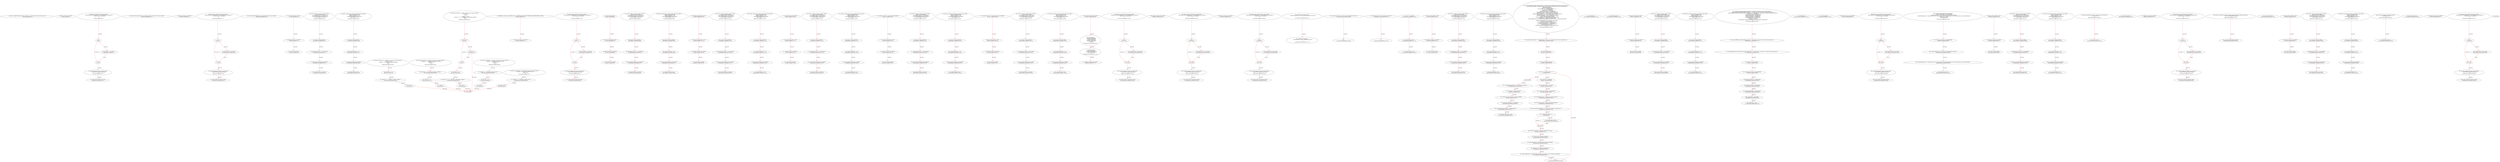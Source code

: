 digraph  {
13 [label="2_ function transferFrom(address from, address to, uint tokens) public returns (bool success);\n13-function_definition-3-3", method="transferFrom(address from,address to,uint tokens)", type_label=function_definition];
33 [label="3_ address payable winner_TOD7;\n33-new_variable-4-4", method="", type_label=new_variable];
37 [label="4_ function play_TOD7(bytes32 guess) public{\n       if (keccak256(abi.encode(guess)) == keccak256(abi.encode('hello'))) {\n            winner_TOD7 = msg.sender;\n        }\n    }\n37-function_definition-5-9", method="play_TOD7(bytes32 guess)", type_label=function_definition];
45 [label="5_ if\n45-if-6-8", method="play_TOD7(bytes32 guess)", type_label=if];
2253 [label="5_ end_if", method="play_TOD7(bytes32 guess)", type_label=end_if];
67 [label="6_ winner_TOD7 = msg.sender;\n67-expression_statement-7-7", method="play_TOD7(bytes32 guess)", type_label=expression_statement];
73 [label="9_ function getReward_TOD7() payable public{\n       winner_TOD7.transfer(msg.value);\n    }\n73-function_definition-10-12", method="getReward_TOD7()", type_label=function_definition];
78 [label="10_ winner_TOD7.transfer(msg.value);\n78-expression_statement-11-11", method="getReward_TOD7()", type_label=expression_statement];
90 [label="14_ function allowance(address owner, address spender) external view returns (uint256);\n90-function_definition-15-15", method="allowance(address owner,address spender)", type_label=function_definition];
106 [label="15_ address payable winner_TOD23;\n106-new_variable-16-16", method="", type_label=new_variable];
110 [label="16_ function play_TOD23(bytes32 guess) public{\n       if (keccak256(abi.encode(guess)) == keccak256(abi.encode('hello'))) {\n            winner_TOD23 = msg.sender;\n        }\n    }\n110-function_definition-17-21", method="play_TOD23(bytes32 guess)", type_label=function_definition];
118 [label="17_ if\n118-if-18-20", method="play_TOD23(bytes32 guess)", type_label=if];
2326 [label="17_ end_if", method="play_TOD23(bytes32 guess)", type_label=end_if];
140 [label="18_ winner_TOD23 = msg.sender;\n140-expression_statement-19-19", method="play_TOD23(bytes32 guess)", type_label=expression_statement];
146 [label="21_ function getReward_TOD23() payable public{\n       winner_TOD23.transfer(msg.value);\n    }\n146-function_definition-22-24", method="getReward_TOD23()", type_label=function_definition];
151 [label="22_ winner_TOD23.transfer(msg.value);\n151-expression_statement-23-23", method="getReward_TOD23()", type_label=expression_statement];
160 [label="24_ function balanceOf(address account) external view returns (uint256);\n160-function_definition-25-25", method="balanceOf(address account)", type_label=function_definition];
172 [label="25_ bool claimed_TOD14 = false;\n172-new_variable-26-26", method="", type_label=new_variable];
178 [label="26_ address payable owner_TOD14;\n178-new_variable-27-27", method="", type_label=new_variable];
182 [label="27_ uint256 reward_TOD14;\n182-new_variable-28-28", method="", type_label=new_variable];
186 [label="28_ function setReward_TOD14() public payable {\n        require (!claimed_TOD14);\n        require(msg.sender == owner_TOD14);\n        owner_TOD14.transfer(reward_TOD14);\n        reward_TOD14 = msg.value;\n    }\n186-function_definition-29-34", method="setReward_TOD14()", type_label=function_definition];
191 [label="29_ require (!claimed_TOD14);\n191-expression_statement-30-30", method="setReward_TOD14()", type_label=expression_statement];
197 [label="30_ require(msg.sender == owner_TOD14);\n197-expression_statement-31-31", method="setReward_TOD14()", type_label=expression_statement];
206 [label="31_ owner_TOD14.transfer(reward_TOD14);\n206-expression_statement-32-32", method="setReward_TOD14()", type_label=expression_statement];
213 [label="32_ reward_TOD14 = msg.value;\n213-expression_statement-33-33", method="setReward_TOD14()", type_label=expression_statement];
219 [label="34_ function claimReward_TOD14(uint256 submission) public {\n        require (!claimed_TOD14);\n        require(submission < 10);\n        msg.sender.transfer(reward_TOD14);\n        claimed_TOD14 = true;\n    }\n219-function_definition-35-40", method="claimReward_TOD14(uint256 submission)", type_label=function_definition];
227 [label="35_ require (!claimed_TOD14);\n227-expression_statement-36-36", method="claimReward_TOD14(uint256 submission)", type_label=expression_statement];
233 [label="36_ require(submission < 10);\n233-expression_statement-37-37", method="claimReward_TOD14(uint256 submission)", type_label=expression_statement];
240 [label="37_ msg.sender.transfer(reward_TOD14);\n240-expression_statement-38-38", method="claimReward_TOD14(uint256 submission)", type_label=expression_statement];
249 [label="38_ claimed_TOD14 = true;\n249-expression_statement-39-39", method="claimReward_TOD14(uint256 submission)", type_label=expression_statement];
266 [label="43_ function add(uint256 a, uint256 b) internal pure returns (uint256) {\n        uint256 c = a + b;\n        require(c >= a, \"SafeMath: addition overflow\");\n        return c;\n    }\n266-function_definition-44-48", method="add(uint256 a,uint256 b)", type_label=function_definition];
283 [label="44_ uint256 c = a + b;\n283-new_variable-45-45", method="add(uint256 a,uint256 b)", type_label=new_variable];
291 [label="45_ require(c >= a, \"SafeMath: addition overflow\");\n291-expression_statement-46-46", method="add(uint256 a,uint256 b)", type_label=expression_statement];
301 [label="46_ return c;\n301-return-47-47", method="add(uint256 a,uint256 b)", type_label=return];
303 [label="48_ function sub(uint256 a, uint256 b) internal pure returns (uint256) {\n        require(b <= a, \"SafeMath: subtraction overflow\");\n        uint256 c = a - b;\n        return c;\n    }\n303-function_definition-49-53", method="sub(uint256 a,uint256 b)", type_label=function_definition];
320 [label="49_ require(b <= a, \"SafeMath: subtraction overflow\");\n320-expression_statement-50-50", method="sub(uint256 a,uint256 b)", type_label=expression_statement];
330 [label="50_ uint256 c = a - b;\n330-new_variable-51-51", method="sub(uint256 a,uint256 b)", type_label=new_variable];
338 [label="51_ return c;\n338-return-52-52", method="sub(uint256 a,uint256 b)", type_label=return];
340 [label="53_ function mul(uint256 a, uint256 b) internal pure returns (uint256) {\n        if (a == 0) {\n            return 0;\n        }\n        uint256 c = a * b;\n        require(c / a == b, \"SafeMath: multiplication overflow\");\n        return c;\n    }\n340-function_definition-54-61", method="mul(uint256 a,uint256 b)", type_label=function_definition];
357 [label="54_ if_a == 0\n357-if-55-57", method="mul(uint256 a,uint256 b)", type_label=if];
2565 [label="54_ end_if", method="mul(uint256 a,uint256 b)", type_label=end_if];
362 [label="55_ return 0;\n362-return-56-56", method="mul(uint256 a,uint256 b)", type_label=return];
364 [label="57_ uint256 c = a * b;\n364-new_variable-58-58", method="mul(uint256 a,uint256 b)", type_label=new_variable];
372 [label="58_ require(c / a == b, \"SafeMath: multiplication overflow\");\n372-expression_statement-59-59", method="mul(uint256 a,uint256 b)", type_label=expression_statement];
384 [label="59_ return c;\n384-return-60-60", method="mul(uint256 a,uint256 b)", type_label=return];
386 [label="61_ function div(uint256 a, uint256 b) internal pure returns (uint256) {\n        require(b > 0, \"SafeMath: division by zero\");\n        uint256 c = a / b;\n        return c;\n    }\n386-function_definition-62-66", method="div(uint256 a,uint256 b)", type_label=function_definition];
403 [label="62_ require(b > 0, \"SafeMath: division by zero\");\n403-expression_statement-63-63", method="div(uint256 a,uint256 b)", type_label=expression_statement];
413 [label="63_ uint256 c = a / b;\n413-new_variable-64-64", method="div(uint256 a,uint256 b)", type_label=new_variable];
421 [label="64_ return c;\n421-return-65-65", method="div(uint256 a,uint256 b)", type_label=return];
423 [label="66_ function mod(uint256 a, uint256 b) internal pure returns (uint256) {\n        require(b != 0, \"SafeMath: modulo by zero\");\n        return a % b;\n    }\n423-function_definition-67-70", method="mod(uint256 a,uint256 b)", type_label=function_definition];
440 [label="67_ require(b != 0, \"SafeMath: modulo by zero\");\n440-expression_statement-68-68", method="mod(uint256 a,uint256 b)", type_label=expression_statement];
450 [label="68_ return a % b;\n450-return-69-69", method="mod(uint256 a,uint256 b)", type_label=return];
462 [label="73_ RaffleToken constant public raffleContract = RaffleToken(0x0C8cDC16973E88FAb31DD0FCB844DdF0e1056dE2);\n462-new_variable-74-74", method="", type_label=new_variable];
472 [label="74_ address payable winner_TOD19;\n472-new_variable-75-75", method="", type_label=new_variable];
476 [label="75_ function play_TOD19(bytes32 guess) public{\n       if (keccak256(abi.encode(guess)) == keccak256(abi.encode('hello'))) {\n            winner_TOD19 = msg.sender;\n        }\n    }\n476-function_definition-76-80", method="play_TOD19(bytes32 guess)", type_label=function_definition];
484 [label="76_ if\n484-if-77-79", method="play_TOD19(bytes32 guess)", type_label=if];
2692 [label="76_ end_if", method="play_TOD19(bytes32 guess)", type_label=end_if];
506 [label="77_ winner_TOD19 = msg.sender;\n506-expression_statement-78-78", method="play_TOD19(bytes32 guess)", type_label=expression_statement];
512 [label="80_ function getReward_TOD19() payable public{\n       winner_TOD19.transfer(msg.value);\n    }\n512-function_definition-81-83", method="getReward_TOD19()", type_label=function_definition];
517 [label="81_ winner_TOD19.transfer(msg.value);\n517-expression_statement-82-82", method="getReward_TOD19()", type_label=expression_statement];
526 [label="83_ bool public paused;\n526-new_variable-84-84", method="", type_label=new_variable];
531 [label="84_ bool claimed_TOD26 = false;\n531-new_variable-85-85", method="", type_label=new_variable];
537 [label="85_ address payable owner_TOD26;\n537-new_variable-86-86", method="", type_label=new_variable];
541 [label="86_ uint256 reward_TOD26;\n541-new_variable-87-87", method="", type_label=new_variable];
545 [label="87_ function setReward_TOD26() public payable {\n        require (!claimed_TOD26);\n        require(msg.sender == owner_TOD26);\n        owner_TOD26.transfer(reward_TOD26);\n        reward_TOD26 = msg.value;\n    }\n545-function_definition-88-93", method="setReward_TOD26()", type_label=function_definition];
550 [label="88_ require (!claimed_TOD26);\n550-expression_statement-89-89", method="setReward_TOD26()", type_label=expression_statement];
556 [label="89_ require(msg.sender == owner_TOD26);\n556-expression_statement-90-90", method="setReward_TOD26()", type_label=expression_statement];
565 [label="90_ owner_TOD26.transfer(reward_TOD26);\n565-expression_statement-91-91", method="setReward_TOD26()", type_label=expression_statement];
572 [label="91_ reward_TOD26 = msg.value;\n572-expression_statement-92-92", method="setReward_TOD26()", type_label=expression_statement];
578 [label="93_ function claimReward_TOD26(uint256 submission) public {\n        require (!claimed_TOD26);\n        require(submission < 10);\n        msg.sender.transfer(reward_TOD26);\n        claimed_TOD26 = true;\n    }\n578-function_definition-94-99", method="claimReward_TOD26(uint256 submission)", type_label=function_definition];
586 [label="94_ require (!claimed_TOD26);\n586-expression_statement-95-95", method="claimReward_TOD26(uint256 submission)", type_label=expression_statement];
592 [label="95_ require(submission < 10);\n592-expression_statement-96-96", method="claimReward_TOD26(uint256 submission)", type_label=expression_statement];
599 [label="96_ msg.sender.transfer(reward_TOD26);\n599-expression_statement-97-97", method="claimReward_TOD26(uint256 submission)", type_label=expression_statement];
608 [label="97_ claimed_TOD26 = true;\n608-expression_statement-98-98", method="claimReward_TOD26(uint256 submission)", type_label=expression_statement];
613 [label="99_ address payable public owner;\n613-new_variable-100-100", method="", type_label=new_variable];
618 [label="100_ bool claimed_TOD20 = false;\n618-new_variable-101-101", method="", type_label=new_variable];
624 [label="101_ address payable owner_TOD20;\n624-new_variable-102-102", method="", type_label=new_variable];
628 [label="102_ uint256 reward_TOD20;\n628-new_variable-103-103", method="", type_label=new_variable];
632 [label="103_ function setReward_TOD20() public payable {\n        require (!claimed_TOD20);\n        require(msg.sender == owner_TOD20);\n        owner_TOD20.transfer(reward_TOD20);\n        reward_TOD20 = msg.value;\n    }\n632-function_definition-104-109", method="setReward_TOD20()", type_label=function_definition];
637 [label="104_ require (!claimed_TOD20);\n637-expression_statement-105-105", method="setReward_TOD20()", type_label=expression_statement];
643 [label="105_ require(msg.sender == owner_TOD20);\n643-expression_statement-106-106", method="setReward_TOD20()", type_label=expression_statement];
652 [label="106_ owner_TOD20.transfer(reward_TOD20);\n652-expression_statement-107-107", method="setReward_TOD20()", type_label=expression_statement];
659 [label="107_ reward_TOD20 = msg.value;\n659-expression_statement-108-108", method="setReward_TOD20()", type_label=expression_statement];
665 [label="109_ function claimReward_TOD20(uint256 submission) public {\n        require (!claimed_TOD20);\n        require(submission < 10);\n        msg.sender.transfer(reward_TOD20);\n        claimed_TOD20 = true;\n    }\n665-function_definition-110-115", method="claimReward_TOD20(uint256 submission)", type_label=function_definition];
673 [label="110_ require (!claimed_TOD20);\n673-expression_statement-111-111", method="claimReward_TOD20(uint256 submission)", type_label=expression_statement];
679 [label="111_ require(submission < 10);\n679-expression_statement-112-112", method="claimReward_TOD20(uint256 submission)", type_label=expression_statement];
686 [label="112_ msg.sender.transfer(reward_TOD20);\n686-expression_statement-113-113", method="claimReward_TOD20(uint256 submission)", type_label=expression_statement];
695 [label="113_ claimed_TOD20 = true;\n695-expression_statement-114-114", method="claimReward_TOD20(uint256 submission)", type_label=expression_statement];
700 [label="115_ uint256 public nextListingId;\n700-new_variable-116-116", method="", type_label=new_variable];
705 [label="116_ bool claimed_TOD32 = false;\n705-new_variable-117-117", method="", type_label=new_variable];
711 [label="117_ address payable owner_TOD32;\n711-new_variable-118-118", method="", type_label=new_variable];
715 [label="118_ uint256 reward_TOD32;\n715-new_variable-119-119", method="", type_label=new_variable];
719 [label="119_ function setReward_TOD32() public payable {\n        require (!claimed_TOD32);\n        require(msg.sender == owner_TOD32);\n        owner_TOD32.transfer(reward_TOD32);\n        reward_TOD32 = msg.value;\n    }\n719-function_definition-120-125", method="setReward_TOD32()", type_label=function_definition];
724 [label="120_ require (!claimed_TOD32);\n724-expression_statement-121-121", method="setReward_TOD32()", type_label=expression_statement];
730 [label="121_ require(msg.sender == owner_TOD32);\n730-expression_statement-122-122", method="setReward_TOD32()", type_label=expression_statement];
739 [label="122_ owner_TOD32.transfer(reward_TOD32);\n739-expression_statement-123-123", method="setReward_TOD32()", type_label=expression_statement];
746 [label="123_ reward_TOD32 = msg.value;\n746-expression_statement-124-124", method="setReward_TOD32()", type_label=expression_statement];
752 [label="125_ function claimReward_TOD32(uint256 submission) public {\n        require (!claimed_TOD32);\n        require(submission < 10);\n        msg.sender.transfer(reward_TOD32);\n        claimed_TOD32 = true;\n    }\n752-function_definition-126-131", method="claimReward_TOD32(uint256 submission)", type_label=function_definition];
760 [label="126_ require (!claimed_TOD32);\n760-expression_statement-127-127", method="claimReward_TOD32(uint256 submission)", type_label=expression_statement];
766 [label="127_ require(submission < 10);\n766-expression_statement-128-128", method="claimReward_TOD32(uint256 submission)", type_label=expression_statement];
773 [label="128_ msg.sender.transfer(reward_TOD32);\n773-expression_statement-129-129", method="claimReward_TOD32(uint256 submission)", type_label=expression_statement];
782 [label="129_ claimed_TOD32 = true;\n782-expression_statement-130-130", method="claimReward_TOD32(uint256 submission)", type_label=expression_statement];
787 [label="131_ mapping (uint256 => Listing) public listingsById;\n787-new_variable-132-132", method="", type_label=new_variable];
795 [label="132_ bool claimed_TOD38 = false;\n795-new_variable-133-133", method="", type_label=new_variable];
801 [label="133_ address payable owner_TOD38;\n801-new_variable-134-134", method="", type_label=new_variable];
805 [label="134_ uint256 reward_TOD38;\n805-new_variable-135-135", method="", type_label=new_variable];
809 [label="135_ function setReward_TOD38() public payable {\n        require (!claimed_TOD38);\n        require(msg.sender == owner_TOD38);\n        owner_TOD38.transfer(reward_TOD38);\n        reward_TOD38 = msg.value;\n    }\n809-function_definition-136-141", method="setReward_TOD38()", type_label=function_definition];
814 [label="136_ require (!claimed_TOD38);\n814-expression_statement-137-137", method="setReward_TOD38()", type_label=expression_statement];
820 [label="137_ require(msg.sender == owner_TOD38);\n820-expression_statement-138-138", method="setReward_TOD38()", type_label=expression_statement];
829 [label="138_ owner_TOD38.transfer(reward_TOD38);\n829-expression_statement-139-139", method="setReward_TOD38()", type_label=expression_statement];
836 [label="139_ reward_TOD38 = msg.value;\n836-expression_statement-140-140", method="setReward_TOD38()", type_label=expression_statement];
842 [label="141_ function claimReward_TOD38(uint256 submission) public {\n        require (!claimed_TOD38);\n        require(submission < 10);\n        msg.sender.transfer(reward_TOD38);\n        claimed_TOD38 = true;\n    }\n842-function_definition-142-147", method="claimReward_TOD38(uint256 submission)", type_label=function_definition];
850 [label="142_ require (!claimed_TOD38);\n850-expression_statement-143-143", method="claimReward_TOD38(uint256 submission)", type_label=expression_statement];
856 [label="143_ require(submission < 10);\n856-expression_statement-144-144", method="claimReward_TOD38(uint256 submission)", type_label=expression_statement];
863 [label="144_ msg.sender.transfer(reward_TOD38);\n863-expression_statement-145-145", method="claimReward_TOD38(uint256 submission)", type_label=expression_statement];
872 [label="145_ claimed_TOD38 = true;\n872-expression_statement-146-146", method="claimReward_TOD38(uint256 submission)", type_label=expression_statement];
877 [label="147_ mapping (uint256 => Purchase) public purchasesById;\n877-new_variable-148-148", method="", type_label=new_variable];
885 [label="148_ bool claimed_TOD4 = false;\n885-new_variable-149-149", method="", type_label=new_variable];
891 [label="149_ address payable owner_TOD4;\n891-new_variable-150-150", method="", type_label=new_variable];
895 [label="150_ uint256 reward_TOD4;\n895-new_variable-151-151", method="", type_label=new_variable];
899 [label="151_ function setReward_TOD4() public payable {\n        require (!claimed_TOD4);\n        require(msg.sender == owner_TOD4);\n        owner_TOD4.transfer(reward_TOD4);\n        reward_TOD4 = msg.value;\n    }\n899-function_definition-152-157", method="setReward_TOD4()", type_label=function_definition];
904 [label="152_ require (!claimed_TOD4);\n904-expression_statement-153-153", method="setReward_TOD4()", type_label=expression_statement];
910 [label="153_ require(msg.sender == owner_TOD4);\n910-expression_statement-154-154", method="setReward_TOD4()", type_label=expression_statement];
919 [label="154_ owner_TOD4.transfer(reward_TOD4);\n919-expression_statement-155-155", method="setReward_TOD4()", type_label=expression_statement];
926 [label="155_ reward_TOD4 = msg.value;\n926-expression_statement-156-156", method="setReward_TOD4()", type_label=expression_statement];
932 [label="157_ function claimReward_TOD4(uint256 submission) public {\n        require (!claimed_TOD4);\n        require(submission < 10);\n        msg.sender.transfer(reward_TOD4);\n        claimed_TOD4 = true;\n    }\n932-function_definition-158-163", method="claimReward_TOD4(uint256 submission)", type_label=function_definition];
940 [label="158_ require (!claimed_TOD4);\n940-expression_statement-159-159", method="claimReward_TOD4(uint256 submission)", type_label=expression_statement];
946 [label="159_ require(submission < 10);\n946-expression_statement-160-160", method="claimReward_TOD4(uint256 submission)", type_label=expression_statement];
953 [label="160_ msg.sender.transfer(reward_TOD4);\n953-expression_statement-161-161", method="claimReward_TOD4(uint256 submission)", type_label=expression_statement];
962 [label="161_ claimed_TOD4 = true;\n962-expression_statement-162-162", method="claimReward_TOD4(uint256 submission)", type_label=expression_statement];
967 [label="163_ uint256 public nextPurchaseId;\n967-new_variable-164-164", method="", type_label=new_variable];
972 [label="164_ struct Listing {\n        uint256 pricePerToken;\n        uint256 initialAmount;\n        uint256 amountLeft;\n        address payable seller;\n        bool active;\n    }\n972-expression_statement-165-171", method="Listing()", type_label=expression_statement];
994 [label="171_ struct Purchase {\n        uint256 totalAmount;\n        uint256 totalAmountPayed;\n        uint256 timestamp;\n    }\n994-expression_statement-172-176", method="Purchase()", type_label=expression_statement];
1008 [label="176_ address payable winner_TOD27;\n1008-new_variable-177-177", method="", type_label=new_variable];
1012 [label="177_ function play_TOD27(bytes32 guess) public{\n       if (keccak256(abi.encode(guess)) == keccak256(abi.encode('hello'))) {\n            winner_TOD27 = msg.sender;\n        }\n    }\n1012-function_definition-178-182", method="play_TOD27(bytes32 guess)", type_label=function_definition];
1020 [label="178_ if\n1020-if-179-181", method="play_TOD27(bytes32 guess)", type_label=if];
3228 [label="178_ end_if", method="play_TOD27(bytes32 guess)", type_label=end_if];
1042 [label="179_ winner_TOD27 = msg.sender;\n1042-expression_statement-180-180", method="play_TOD27(bytes32 guess)", type_label=expression_statement];
1048 [label="182_ function getReward_TOD27() payable public{\n       winner_TOD27.transfer(msg.value);\n    }\n1048-function_definition-183-185", method="getReward_TOD27()", type_label=function_definition];
1053 [label="183_ winner_TOD27.transfer(msg.value);\n1053-expression_statement-184-184", method="getReward_TOD27()", type_label=expression_statement];
1080 [label="186_ address payable winner_TOD31;\n1080-new_variable-187-187", method="", type_label=new_variable];
1084 [label="187_ function play_TOD31(bytes32 guess) public{\n       if (keccak256(abi.encode(guess)) == keccak256(abi.encode('hello'))) {\n            winner_TOD31 = msg.sender;\n        }\n    }\n1084-function_definition-188-192", method="play_TOD31(bytes32 guess)", type_label=function_definition];
1092 [label="188_ if\n1092-if-189-191", method="play_TOD31(bytes32 guess)", type_label=if];
3300 [label="188_ end_if", method="play_TOD31(bytes32 guess)", type_label=end_if];
1114 [label="189_ winner_TOD31 = msg.sender;\n1114-expression_statement-190-190", method="play_TOD31(bytes32 guess)", type_label=expression_statement];
1120 [label="192_ function getReward_TOD31() payable public{\n       winner_TOD31.transfer(msg.value);\n    }\n1120-function_definition-193-195", method="getReward_TOD31()", type_label=function_definition];
1125 [label="193_ winner_TOD31.transfer(msg.value);\n1125-expression_statement-194-194", method="getReward_TOD31()", type_label=expression_statement];
1140 [label="196_ address payable winner_TOD13;\n1140-new_variable-197-197", method="", type_label=new_variable];
1144 [label="197_ function play_TOD13(bytes32 guess) public{\n       if (keccak256(abi.encode(guess)) == keccak256(abi.encode('hello'))) {\n            winner_TOD13 = msg.sender;\n        }\n    }\n1144-function_definition-198-202", method="play_TOD13(bytes32 guess)", type_label=function_definition];
1152 [label="198_ if\n1152-if-199-201", method="play_TOD13(bytes32 guess)", type_label=if];
3360 [label="198_ end_if", method="play_TOD13(bytes32 guess)", type_label=end_if];
1174 [label="199_ winner_TOD13 = msg.sender;\n1174-expression_statement-200-200", method="play_TOD13(bytes32 guess)", type_label=expression_statement];
1180 [label="202_ function getReward_TOD13() payable public{\n       winner_TOD13.transfer(msg.value);\n    }\n1180-function_definition-203-205", method="getReward_TOD13()", type_label=function_definition];
1185 [label="203_ winner_TOD13.transfer(msg.value);\n1185-expression_statement-204-204", method="getReward_TOD13()", type_label=expression_statement];
1212 [label="206_ modifier onlyContractOwner {\n        require(msg.sender == owner, \"Function called by non-owner.\");\n        _;\n    }\n1212-expression_statement-207-210", method="", type_label=expression_statement];
1215 [label="207_ require(msg.sender == owner, \"Function called by non-owner.\");\n1215-expression_statement-208-208", method="", type_label=expression_statement];
1227 [label="208_ _;\n1227-expression_statement-209-209", method="", type_label=expression_statement];
1229 [label="210_ modifier onlyUnpaused {\n        require(paused == false, \"Exchange is paused.\");\n        _;\n    }\n1229-expression_statement-211-214", method="", type_label=expression_statement];
1232 [label="211_ require(paused == false, \"Exchange is paused.\");\n1232-expression_statement-212-212", method="", type_label=expression_statement];
1243 [label="212_ _;\n1243-expression_statement-213-213", method="", type_label=expression_statement];
1247 [label="215_ owner = msg.sender;\n1247-expression_statement-216-216", method="", type_label=expression_statement];
1253 [label="216_ nextListingId = 916;\n1253-expression_statement-217-217", method="", type_label=expression_statement];
1257 [label="217_ nextPurchaseId = 344;\n1257-expression_statement-218-218", method="", type_label=expression_statement];
1261 [label="219_ bool claimed_TOD30 = false;\n1261-new_variable-220-220", method="", type_label=new_variable];
1267 [label="220_ address payable owner_TOD30;\n1267-new_variable-221-221", method="", type_label=new_variable];
1271 [label="221_ uint256 reward_TOD30;\n1271-new_variable-222-222", method="", type_label=new_variable];
1275 [label="222_ function setReward_TOD30() public payable {\n        require (!claimed_TOD30);\n        require(msg.sender == owner_TOD30);\n        owner_TOD30.transfer(reward_TOD30);\n        reward_TOD30 = msg.value;\n    }\n1275-function_definition-223-228", method="setReward_TOD30()", type_label=function_definition];
1280 [label="223_ require (!claimed_TOD30);\n1280-expression_statement-224-224", method="setReward_TOD30()", type_label=expression_statement];
1286 [label="224_ require(msg.sender == owner_TOD30);\n1286-expression_statement-225-225", method="setReward_TOD30()", type_label=expression_statement];
1295 [label="225_ owner_TOD30.transfer(reward_TOD30);\n1295-expression_statement-226-226", method="setReward_TOD30()", type_label=expression_statement];
1302 [label="226_ reward_TOD30 = msg.value;\n1302-expression_statement-227-227", method="setReward_TOD30()", type_label=expression_statement];
1308 [label="228_ function claimReward_TOD30(uint256 submission) public {\n        require (!claimed_TOD30);\n        require(submission < 10);\n        msg.sender.transfer(reward_TOD30);\n        claimed_TOD30 = true;\n    }\n1308-function_definition-229-234", method="claimReward_TOD30(uint256 submission)", type_label=function_definition];
1316 [label="229_ require (!claimed_TOD30);\n1316-expression_statement-230-230", method="claimReward_TOD30(uint256 submission)", type_label=expression_statement];
1322 [label="230_ require(submission < 10);\n1322-expression_statement-231-231", method="claimReward_TOD30(uint256 submission)", type_label=expression_statement];
1329 [label="231_ msg.sender.transfer(reward_TOD30);\n1329-expression_statement-232-232", method="claimReward_TOD30(uint256 submission)", type_label=expression_statement];
1338 [label="232_ claimed_TOD30 = true;\n1338-expression_statement-233-233", method="claimReward_TOD30(uint256 submission)", type_label=expression_statement];
1343 [label="234_ function buyRaffle(uint256[] calldata amounts, uint256[] calldata listingIds) payable external onlyUnpaused {\n        require(amounts.length == listingIds.length, \"You have to provide amounts for every single listing!\");\n        uint256 totalAmount;\n        uint256 totalAmountPayed;\n        for (uint256 i = 0; i < listingIds.length; i++) {\n            uint256 id = listingIds[i];\n            uint256 amount = amounts[i];\n            Listing storage listing = listingsById[id];\n            require(listing.active, \"Listing is not active anymore!\");\n            listing.amountLeft = listing.amountLeft.sub(amount);\n            require(listing.amountLeft >= 0, \"Amount left needs to be higher than 0.\");\n            if(listing.amountLeft == 0) { listing.active = false; }\n            uint256 amountToPay = listing.pricePerToken * amount;\n            listing.seller.transfer(amountToPay);\n            totalAmountPayed = totalAmountPayed.add(amountToPay);\n            totalAmount = totalAmount.add(amount);\n            require(raffleContract.transferFrom(listing.seller, msg.sender, amount), 'Token transfer failed!');\n        }\n        require(totalAmountPayed <= msg.value, 'Overpayed!');\n        uint256 id = nextPurchaseId++;\n        Purchase storage purchase = purchasesById[id];\n        purchase.totalAmount = totalAmount;\n        purchase.totalAmountPayed = totalAmountPayed;\n        purchase.timestamp = now;\n        emit Purchased(id, totalAmount, totalAmountPayed, now);\n    }\n1343-function_definition-235-260", method="buyRaffle(uint256[] calldata amounts,uint256[] calldata listingIds)", type_label=function_definition];
1357 [label="234_ onlyUnpaused\n1357-expression_statement-235-235", method="buyRaffle(uint256[] calldata amounts,uint256[] calldata listingIds)", type_label=expression_statement];
1360 [label="235_ require(amounts.length == listingIds.length, \"You have to provide amounts for every single listing!\");\n1360-expression_statement-236-236", method="buyRaffle(uint256[] calldata amounts,uint256[] calldata listingIds)", type_label=expression_statement];
1374 [label="236_ uint256 totalAmount;\n1374-new_variable-237-237", method="buyRaffle(uint256[] calldata amounts,uint256[] calldata listingIds)", type_label=new_variable];
1379 [label="237_ uint256 totalAmountPayed;\n1379-new_variable-238-238", method="buyRaffle(uint256[] calldata amounts,uint256[] calldata listingIds)", type_label=new_variable];
1384 [label="238_ for(i < listingIds.length;;i++)\n1384-for-239-252", method="buyRaffle(uint256[] calldata amounts,uint256[] calldata listingIds)", type_label=for];
3592 [label="238_ end_loop", method="buyRaffle(uint256[] calldata amounts,uint256[] calldata listingIds)", type_label=end_loop];
1397 [label="238_ i++\n1397-expression_statement-239-239", method="buyRaffle(uint256[] calldata amounts,uint256[] calldata listingIds)", type_label=expression_statement];
1400 [label="239_ uint256 id = listingIds[i];\n1400-new_variable-240-240", method="buyRaffle(uint256[] calldata amounts,uint256[] calldata listingIds)", type_label=new_variable];
1408 [label="240_ uint256 amount = amounts[i];\n1408-new_variable-241-241", method="buyRaffle(uint256[] calldata amounts,uint256[] calldata listingIds)", type_label=new_variable];
1416 [label="241_ Listing storage listing = listingsById[id];\n1416-new_variable-242-242", method="buyRaffle(uint256[] calldata amounts,uint256[] calldata listingIds)", type_label=new_variable];
1425 [label="242_ require(listing.active, \"Listing is not active anymore!\");\n1425-expression_statement-243-243", method="buyRaffle(uint256[] calldata amounts,uint256[] calldata listingIds)", type_label=expression_statement];
1435 [label="243_ listing.amountLeft = listing.amountLeft.sub(amount);\n1435-expression_statement-244-244", method="buyRaffle(uint256[] calldata amounts,uint256[] calldata listingIds)", type_label=expression_statement];
1448 [label="244_ require(listing.amountLeft >= 0, \"Amount left needs to be higher than 0.\");\n1448-expression_statement-245-245", method="buyRaffle(uint256[] calldata amounts,uint256[] calldata listingIds)", type_label=expression_statement];
1460 [label="245_ if_listing.amountLeft == 0\n1460-if-246-246", method="buyRaffle(uint256[] calldata amounts,uint256[] calldata listingIds)", type_label=if];
3668 [label="245_ end_if", method="buyRaffle(uint256[] calldata amounts,uint256[] calldata listingIds)", type_label=end_if];
1467 [label="245_ listing.active = false;\n1467-expression_statement-246-246", method="buyRaffle(uint256[] calldata amounts,uint256[] calldata listingIds)", type_label=expression_statement];
1474 [label="246_ uint256 amountToPay = listing.pricePerToken * amount;\n1474-new_variable-247-247", method="buyRaffle(uint256[] calldata amounts,uint256[] calldata listingIds)", type_label=new_variable];
1484 [label="247_ listing.seller.transfer(amountToPay);\n1484-expression_statement-248-248", method="buyRaffle(uint256[] calldata amounts,uint256[] calldata listingIds)", type_label=expression_statement];
1493 [label="248_ totalAmountPayed = totalAmountPayed.add(amountToPay);\n1493-expression_statement-249-249", method="buyRaffle(uint256[] calldata amounts,uint256[] calldata listingIds)", type_label=expression_statement];
1502 [label="249_ totalAmount = totalAmount.add(amount);\n1502-expression_statement-250-250", method="buyRaffle(uint256[] calldata amounts,uint256[] calldata listingIds)", type_label=expression_statement];
1511 [label="250_ require(raffleContract.transferFrom(listing.seller, msg.sender, amount), 'Token transfer failed!');\n1511-expression_statement-251-251", method="buyRaffle(uint256[] calldata amounts,uint256[] calldata listingIds)", type_label=expression_statement];
1532 [label="252_ require(totalAmountPayed <= msg.value, 'Overpayed!');\n1532-expression_statement-253-253", method="buyRaffle(uint256[] calldata amounts,uint256[] calldata listingIds)", type_label=expression_statement];
1544 [label="253_ uint256 id = nextPurchaseId++;\n1544-new_variable-254-254", method="buyRaffle(uint256[] calldata amounts,uint256[] calldata listingIds)", type_label=new_variable];
1549 [label="253_ nextPurchaseId++\n1549-expression_statement-254-254", method="buyRaffle(uint256[] calldata amounts,uint256[] calldata listingIds)", type_label=expression_statement];
1551 [label="254_ Purchase storage purchase = purchasesById[id];\n1551-new_variable-255-255", method="buyRaffle(uint256[] calldata amounts,uint256[] calldata listingIds)", type_label=new_variable];
1560 [label="255_ purchase.totalAmount = totalAmount;\n1560-expression_statement-256-256", method="buyRaffle(uint256[] calldata amounts,uint256[] calldata listingIds)", type_label=expression_statement];
1566 [label="256_ purchase.totalAmountPayed = totalAmountPayed;\n1566-expression_statement-257-257", method="buyRaffle(uint256[] calldata amounts,uint256[] calldata listingIds)", type_label=expression_statement];
1572 [label="257_ purchase.timestamp = now;\n1572-expression_statement-258-258", method="buyRaffle(uint256[] calldata amounts,uint256[] calldata listingIds)", type_label=expression_statement];
1588 [label="260_ bool claimed_TOD8 = false;\n1588-new_variable-261-261", method="", type_label=new_variable];
1594 [label="261_ address payable owner_TOD8;\n1594-new_variable-262-262", method="", type_label=new_variable];
1598 [label="262_ uint256 reward_TOD8;\n1598-new_variable-263-263", method="", type_label=new_variable];
1602 [label="263_ function setReward_TOD8() public payable {\n        require (!claimed_TOD8);\n        require(msg.sender == owner_TOD8);\n        owner_TOD8.transfer(reward_TOD8);\n        reward_TOD8 = msg.value;\n    }\n1602-function_definition-264-269", method="setReward_TOD8()", type_label=function_definition];
1607 [label="264_ require (!claimed_TOD8);\n1607-expression_statement-265-265", method="setReward_TOD8()", type_label=expression_statement];
1613 [label="265_ require(msg.sender == owner_TOD8);\n1613-expression_statement-266-266", method="setReward_TOD8()", type_label=expression_statement];
1622 [label="266_ owner_TOD8.transfer(reward_TOD8);\n1622-expression_statement-267-267", method="setReward_TOD8()", type_label=expression_statement];
1629 [label="267_ reward_TOD8 = msg.value;\n1629-expression_statement-268-268", method="setReward_TOD8()", type_label=expression_statement];
1635 [label="269_ function claimReward_TOD8(uint256 submission) public {\n        require (!claimed_TOD8);\n        require(submission < 10);\n        msg.sender.transfer(reward_TOD8);\n        claimed_TOD8 = true;\n    }\n1635-function_definition-270-275", method="claimReward_TOD8(uint256 submission)", type_label=function_definition];
1643 [label="270_ require (!claimed_TOD8);\n1643-expression_statement-271-271", method="claimReward_TOD8(uint256 submission)", type_label=expression_statement];
1649 [label="271_ require(submission < 10);\n1649-expression_statement-272-272", method="claimReward_TOD8(uint256 submission)", type_label=expression_statement];
1656 [label="272_ msg.sender.transfer(reward_TOD8);\n1656-expression_statement-273-273", method="claimReward_TOD8(uint256 submission)", type_label=expression_statement];
1665 [label="273_ claimed_TOD8 = true;\n1665-expression_statement-274-274", method="claimReward_TOD8(uint256 submission)", type_label=expression_statement];
1670 [label="275_ function addListing(uint256 initialAmount, uint256 pricePerToken) external onlyUnpaused {\n        require(raffleContract.balanceOf(msg.sender) >= initialAmount, \"Amount to sell is higher than balance!\");\n        require(raffleContract.allowance(msg.sender, address(this)) >= initialAmount, \"Allowance is to small (increase allowance)!\");\n        uint256 id = nextListingId++;\n        Listing storage listing = listingsById[id];\n        listing.initialAmount = initialAmount;\n        listing.amountLeft = initialAmount;\n        listing.pricePerToken = pricePerToken;\n        listing.seller = msg.sender;\n        listing.active = true;\n        emit Listed(id, listing.pricePerToken, listing.initialAmount, listing.seller);\n    }\n1670-function_definition-276-287", method="addListing(uint256 initialAmount,uint256 pricePerToken)", type_label=function_definition];
1681 [label="275_ onlyUnpaused\n1681-expression_statement-276-276", method="addListing(uint256 initialAmount,uint256 pricePerToken)", type_label=expression_statement];
1684 [label="276_ require(raffleContract.balanceOf(msg.sender) >= initialAmount, \"Amount to sell is higher than balance!\");\n1684-expression_statement-277-277", method="addListing(uint256 initialAmount,uint256 pricePerToken)", type_label=expression_statement];
1701 [label="277_ require(raffleContract.allowance(msg.sender, address(this)) >= initialAmount, \"Allowance is to small (increase allowance)!\");\n1701-expression_statement-278-278", method="addListing(uint256 initialAmount,uint256 pricePerToken)", type_label=expression_statement];
1722 [label="278_ uint256 id = nextListingId++;\n1722-new_variable-279-279", method="addListing(uint256 initialAmount,uint256 pricePerToken)", type_label=new_variable];
1727 [label="278_ nextListingId++\n1727-expression_statement-279-279", method="addListing(uint256 initialAmount,uint256 pricePerToken)", type_label=expression_statement];
1729 [label="279_ Listing storage listing = listingsById[id];\n1729-new_variable-280-280", method="addListing(uint256 initialAmount,uint256 pricePerToken)", type_label=new_variable];
1738 [label="280_ listing.initialAmount = initialAmount;\n1738-expression_statement-281-281", method="addListing(uint256 initialAmount,uint256 pricePerToken)", type_label=expression_statement];
1744 [label="281_ listing.amountLeft = initialAmount;\n1744-expression_statement-282-282", method="addListing(uint256 initialAmount,uint256 pricePerToken)", type_label=expression_statement];
1750 [label="282_ listing.pricePerToken = pricePerToken;\n1750-expression_statement-283-283", method="addListing(uint256 initialAmount,uint256 pricePerToken)", type_label=expression_statement];
1756 [label="283_ listing.seller = msg.sender;\n1756-expression_statement-284-284", method="addListing(uint256 initialAmount,uint256 pricePerToken)", type_label=expression_statement];
1764 [label="284_ listing.active = true;\n1764-expression_statement-285-285", method="addListing(uint256 initialAmount,uint256 pricePerToken)", type_label=expression_statement];
1787 [label="287_ address payable winner_TOD39;\n1787-new_variable-288-288", method="", type_label=new_variable];
1791 [label="288_ function play_TOD39(bytes32 guess) public{\n       if (keccak256(abi.encode(guess)) == keccak256(abi.encode('hello'))) {\n            winner_TOD39 = msg.sender;\n        }\n    }\n1791-function_definition-289-293", method="play_TOD39(bytes32 guess)", type_label=function_definition];
1799 [label="289_ if\n1799-if-290-292", method="play_TOD39(bytes32 guess)", type_label=if];
4007 [label="289_ end_if", method="play_TOD39(bytes32 guess)", type_label=end_if];
1821 [label="290_ winner_TOD39 = msg.sender;\n1821-expression_statement-291-291", method="play_TOD39(bytes32 guess)", type_label=expression_statement];
1827 [label="293_ function getReward_TOD39() payable public{\n       winner_TOD39.transfer(msg.value);\n    }\n1827-function_definition-294-296", method="getReward_TOD39()", type_label=function_definition];
1832 [label="294_ winner_TOD39.transfer(msg.value);\n1832-expression_statement-295-295", method="getReward_TOD39()", type_label=expression_statement];
1841 [label="296_ function cancelListing(uint256 id) external {\n        Listing storage listing = listingsById[id];\n        require(listing.active, \"This listing was turned inactive already!\");\n        require(listing.seller == msg.sender || owner == msg.sender, \"Only the listing owner or the contract owner can cancel the listing!\");\n        listing.active = false;\n        emit Canceled(id);\n    }\n1841-function_definition-297-303", method="cancelListing(uint256 id)", type_label=function_definition];
1849 [label="297_ Listing storage listing = listingsById[id];\n1849-new_variable-298-298", method="cancelListing(uint256 id)", type_label=new_variable];
1858 [label="298_ require(listing.active, \"This listing was turned inactive already!\");\n1858-expression_statement-299-299", method="cancelListing(uint256 id)", type_label=expression_statement];
1868 [label="299_ require(listing.seller == msg.sender || owner == msg.sender, \"Only the listing owner or the contract owner can cancel the listing!\");\n1868-expression_statement-300-300", method="cancelListing(uint256 id)", type_label=expression_statement];
1888 [label="300_ listing.active = false;\n1888-expression_statement-301-301", method="cancelListing(uint256 id)", type_label=expression_statement];
1899 [label="303_ bool claimed_TOD36 = false;\n1899-new_variable-304-304", method="", type_label=new_variable];
1905 [label="304_ address payable owner_TOD36;\n1905-new_variable-305-305", method="", type_label=new_variable];
1909 [label="305_ uint256 reward_TOD36;\n1909-new_variable-306-306", method="", type_label=new_variable];
1913 [label="306_ function setReward_TOD36() public payable {\n        require (!claimed_TOD36);\n        require(msg.sender == owner_TOD36);\n        owner_TOD36.transfer(reward_TOD36);\n        reward_TOD36 = msg.value;\n    }\n1913-function_definition-307-312", method="setReward_TOD36()", type_label=function_definition];
1918 [label="307_ require (!claimed_TOD36);\n1918-expression_statement-308-308", method="setReward_TOD36()", type_label=expression_statement];
1924 [label="308_ require(msg.sender == owner_TOD36);\n1924-expression_statement-309-309", method="setReward_TOD36()", type_label=expression_statement];
1933 [label="309_ owner_TOD36.transfer(reward_TOD36);\n1933-expression_statement-310-310", method="setReward_TOD36()", type_label=expression_statement];
1940 [label="310_ reward_TOD36 = msg.value;\n1940-expression_statement-311-311", method="setReward_TOD36()", type_label=expression_statement];
1946 [label="312_ function claimReward_TOD36(uint256 submission) public {\n        require (!claimed_TOD36);\n        require(submission < 10);\n        msg.sender.transfer(reward_TOD36);\n        claimed_TOD36 = true;\n    }\n1946-function_definition-313-318", method="claimReward_TOD36(uint256 submission)", type_label=function_definition];
1954 [label="313_ require (!claimed_TOD36);\n1954-expression_statement-314-314", method="claimReward_TOD36(uint256 submission)", type_label=expression_statement];
1960 [label="314_ require(submission < 10);\n1960-expression_statement-315-315", method="claimReward_TOD36(uint256 submission)", type_label=expression_statement];
1967 [label="315_ msg.sender.transfer(reward_TOD36);\n1967-expression_statement-316-316", method="claimReward_TOD36(uint256 submission)", type_label=expression_statement];
1976 [label="316_ claimed_TOD36 = true;\n1976-expression_statement-317-317", method="claimReward_TOD36(uint256 submission)", type_label=expression_statement];
1981 [label="318_ function setPaused(bool value) external onlyContractOwner {\n        paused = value;\n    }\n1981-function_definition-319-321", method="setPaused(bool value)", type_label=function_definition];
1988 [label="318_ onlyContractOwner\n1988-expression_statement-319-319", method="setPaused(bool value)", type_label=expression_statement];
1991 [label="319_ paused = value;\n1991-expression_statement-320-320", method="setPaused(bool value)", type_label=expression_statement];
1995 [label="321_ address payable winner_TOD35;\n1995-new_variable-322-322", method="", type_label=new_variable];
1999 [label="322_ function play_TOD35(bytes32 guess) public{\n       if (keccak256(abi.encode(guess)) == keccak256(abi.encode('hello'))) {\n            winner_TOD35 = msg.sender;\n        }\n    }\n1999-function_definition-323-327", method="play_TOD35(bytes32 guess)", type_label=function_definition];
2007 [label="323_ if\n2007-if-324-326", method="play_TOD35(bytes32 guess)", type_label=if];
4215 [label="323_ end_if", method="play_TOD35(bytes32 guess)", type_label=end_if];
2029 [label="324_ winner_TOD35 = msg.sender;\n2029-expression_statement-325-325", method="play_TOD35(bytes32 guess)", type_label=expression_statement];
2035 [label="327_ function getReward_TOD35() payable public{\n       winner_TOD35.transfer(msg.value);\n    }\n2035-function_definition-328-330", method="getReward_TOD35()", type_label=function_definition];
2040 [label="328_ winner_TOD35.transfer(msg.value);\n2040-expression_statement-329-329", method="getReward_TOD35()", type_label=expression_statement];
2049 [label="330_ function withdrawFunds(uint256 withdrawAmount) external onlyContractOwner {\n        owner.transfer(withdrawAmount);\n    }\n2049-function_definition-331-333", method="withdrawFunds(uint256 withdrawAmount)", type_label=function_definition];
2056 [label="330_ onlyContractOwner\n2056-expression_statement-331-331", method="withdrawFunds(uint256 withdrawAmount)", type_label=expression_statement];
2059 [label="331_ owner.transfer(withdrawAmount);\n2059-expression_statement-332-332", method="withdrawFunds(uint256 withdrawAmount)", type_label=expression_statement];
2066 [label="333_ bool claimed_TOD40 = false;\n2066-new_variable-334-334", method="", type_label=new_variable];
2072 [label="334_ address payable owner_TOD40;\n2072-new_variable-335-335", method="", type_label=new_variable];
2076 [label="335_ uint256 reward_TOD40;\n2076-new_variable-336-336", method="", type_label=new_variable];
2080 [label="336_ function setReward_TOD40() public payable {\n        require (!claimed_TOD40);\n        require(msg.sender == owner_TOD40);\n        owner_TOD40.transfer(reward_TOD40);\n        reward_TOD40 = msg.value;\n    }\n2080-function_definition-337-342", method="setReward_TOD40()", type_label=function_definition];
2085 [label="337_ require (!claimed_TOD40);\n2085-expression_statement-338-338", method="setReward_TOD40()", type_label=expression_statement];
2091 [label="338_ require(msg.sender == owner_TOD40);\n2091-expression_statement-339-339", method="setReward_TOD40()", type_label=expression_statement];
2100 [label="339_ owner_TOD40.transfer(reward_TOD40);\n2100-expression_statement-340-340", method="setReward_TOD40()", type_label=expression_statement];
2107 [label="340_ reward_TOD40 = msg.value;\n2107-expression_statement-341-341", method="setReward_TOD40()", type_label=expression_statement];
2113 [label="342_ function claimReward_TOD40(uint256 submission) public {\n        require (!claimed_TOD40);\n        require(submission < 10);\n        msg.sender.transfer(reward_TOD40);\n        claimed_TOD40 = true;\n    }\n2113-function_definition-343-348", method="claimReward_TOD40(uint256 submission)", type_label=function_definition];
2121 [label="343_ require (!claimed_TOD40);\n2121-expression_statement-344-344", method="claimReward_TOD40(uint256 submission)", type_label=expression_statement];
2127 [label="344_ require(submission < 10);\n2127-expression_statement-345-345", method="claimReward_TOD40(uint256 submission)", type_label=expression_statement];
2134 [label="345_ msg.sender.transfer(reward_TOD40);\n2134-expression_statement-346-346", method="claimReward_TOD40(uint256 submission)", type_label=expression_statement];
2143 [label="346_ claimed_TOD40 = true;\n2143-expression_statement-347-347", method="claimReward_TOD40(uint256 submission)", type_label=expression_statement];
2148 [label="348_ function kill() external onlyContractOwner {\n        selfdestruct(owner);\n    }\n2148-function_definition-349-351", method="kill()", type_label=function_definition];
2151 [label="348_ onlyContractOwner\n2151-expression_statement-349-349", method="kill()", type_label=expression_statement];
2154 [label="349_ selfdestruct(owner);\n2154-expression_statement-350-350", method="kill()", type_label=expression_statement];
2159 [label="351_ address payable winner_TOD33;\n2159-new_variable-352-352", method="", type_label=new_variable];
2163 [label="352_ function play_TOD33(bytes32 guess) public{\n       if (keccak256(abi.encode(guess)) == keccak256(abi.encode('hello'))) {\n            winner_TOD33 = msg.sender;\n        }\n    }\n2163-function_definition-353-357", method="play_TOD33(bytes32 guess)", type_label=function_definition];
2171 [label="353_ if\n2171-if-354-356", method="play_TOD33(bytes32 guess)", type_label=if];
4379 [label="353_ end_if", method="play_TOD33(bytes32 guess)", type_label=end_if];
2193 [label="354_ winner_TOD33 = msg.sender;\n2193-expression_statement-355-355", method="play_TOD33(bytes32 guess)", type_label=expression_statement];
2199 [label="357_ function getReward_TOD33() payable public{\n       winner_TOD33.transfer(msg.value);\n    }\n2199-function_definition-358-360", method="getReward_TOD33()", type_label=function_definition];
2204 [label="358_ winner_TOD33.transfer(msg.value);\n2204-expression_statement-359-359", method="getReward_TOD33()", type_label=expression_statement];
1 [label="0_ start_node", method="", type_label=start];
2 [label="0_ exit_node", method="", type_label=exit];
37 -> 45  [color=red, controlflow_type=next_line, edge_type=CFG_edge, key=0, label=next_line];
45 -> 67  [color=red, controlflow_type=pos_next, edge_type=CFG_edge, key=0, label=pos_next];
45 -> 2253  [color=red, controlflow_type=neg_next, edge_type=CFG_edge, key=0, label=neg_next];
2253 -> 73  [color=red, controlflow_type=next_line, edge_type=CFG_edge, key=0, label=next_line];
67 -> 2253  [color=red, controlflow_type=end_if, edge_type=CFG_edge, key=0, label=end_if];
73 -> 78  [color=red, controlflow_type=next_line, edge_type=CFG_edge, key=0, label=next_line];
110 -> 118  [color=red, controlflow_type=next_line, edge_type=CFG_edge, key=0, label=next_line];
118 -> 140  [color=red, controlflow_type=pos_next, edge_type=CFG_edge, key=0, label=pos_next];
118 -> 2326  [color=red, controlflow_type=neg_next, edge_type=CFG_edge, key=0, label=neg_next];
2326 -> 146  [color=red, controlflow_type=next_line, edge_type=CFG_edge, key=0, label=next_line];
140 -> 2326  [color=red, controlflow_type=end_if, edge_type=CFG_edge, key=0, label=end_if];
146 -> 151  [color=red, controlflow_type=next_line, edge_type=CFG_edge, key=0, label=next_line];
172 -> 178  [color=red, controlflow_type=next_line, edge_type=CFG_edge, key=0, label=next_line];
178 -> 182  [color=red, controlflow_type=next_line, edge_type=CFG_edge, key=0, label=next_line];
186 -> 191  [color=red, controlflow_type=next_line, edge_type=CFG_edge, key=0, label=next_line];
191 -> 197  [color=red, controlflow_type=next_line, edge_type=CFG_edge, key=0, label=next_line];
197 -> 206  [color=red, controlflow_type=next_line, edge_type=CFG_edge, key=0, label=next_line];
206 -> 213  [color=red, controlflow_type=next_line, edge_type=CFG_edge, key=0, label=next_line];
219 -> 227  [color=red, controlflow_type=next_line, edge_type=CFG_edge, key=0, label=next_line];
227 -> 233  [color=red, controlflow_type=next_line, edge_type=CFG_edge, key=0, label=next_line];
233 -> 240  [color=red, controlflow_type=next_line, edge_type=CFG_edge, key=0, label=next_line];
240 -> 249  [color=red, controlflow_type=next_line, edge_type=CFG_edge, key=0, label=next_line];
266 -> 283  [color=red, controlflow_type=next_line, edge_type=CFG_edge, key=0, label=next_line];
283 -> 291  [color=red, controlflow_type=next_line, edge_type=CFG_edge, key=0, label=next_line];
291 -> 301  [color=red, controlflow_type=next_line, edge_type=CFG_edge, key=0, label=next_line];
301 -> 2  [color=red, controlflow_type=return_exit, edge_type=CFG_edge, key=0, label=return_exit];
303 -> 320  [color=red, controlflow_type=next_line, edge_type=CFG_edge, key=0, label=next_line];
320 -> 330  [color=red, controlflow_type=next_line, edge_type=CFG_edge, key=0, label=next_line];
330 -> 338  [color=red, controlflow_type=next_line, edge_type=CFG_edge, key=0, label=next_line];
338 -> 2  [color=red, controlflow_type=return_exit, edge_type=CFG_edge, key=0, label=return_exit];
340 -> 357  [color=red, controlflow_type=next_line, edge_type=CFG_edge, key=0, label=next_line];
357 -> 362  [color=red, controlflow_type=pos_next, edge_type=CFG_edge, key=0, label=pos_next];
357 -> 2565  [color=red, controlflow_type=neg_next, edge_type=CFG_edge, key=0, label=neg_next];
2565 -> 364  [color=red, controlflow_type=next_line, edge_type=CFG_edge, key=0, label=next_line];
362 -> 2565  [color=red, controlflow_type=end_if, edge_type=CFG_edge, key=0, label=end_if];
362 -> 2  [color=red, controlflow_type=return_exit, edge_type=CFG_edge, key=0, label=return_exit];
364 -> 372  [color=red, controlflow_type=next_line, edge_type=CFG_edge, key=0, label=next_line];
372 -> 384  [color=red, controlflow_type=next_line, edge_type=CFG_edge, key=0, label=next_line];
384 -> 2  [color=red, controlflow_type=return_exit, edge_type=CFG_edge, key=0, label=return_exit];
386 -> 403  [color=red, controlflow_type=next_line, edge_type=CFG_edge, key=0, label=next_line];
403 -> 413  [color=red, controlflow_type=next_line, edge_type=CFG_edge, key=0, label=next_line];
413 -> 421  [color=red, controlflow_type=next_line, edge_type=CFG_edge, key=0, label=next_line];
421 -> 2  [color=red, controlflow_type=return_exit, edge_type=CFG_edge, key=0, label=return_exit];
423 -> 440  [color=red, controlflow_type=next_line, edge_type=CFG_edge, key=0, label=next_line];
440 -> 450  [color=red, controlflow_type=next_line, edge_type=CFG_edge, key=0, label=next_line];
450 -> 2  [color=red, controlflow_type=return_exit, edge_type=CFG_edge, key=0, label=return_exit];
462 -> 472  [color=red, controlflow_type=next_line, edge_type=CFG_edge, key=0, label=next_line];
476 -> 484  [color=red, controlflow_type=next_line, edge_type=CFG_edge, key=0, label=next_line];
484 -> 506  [color=red, controlflow_type=pos_next, edge_type=CFG_edge, key=0, label=pos_next];
484 -> 2692  [color=red, controlflow_type=neg_next, edge_type=CFG_edge, key=0, label=neg_next];
2692 -> 512  [color=red, controlflow_type=next_line, edge_type=CFG_edge, key=0, label=next_line];
506 -> 2692  [color=red, controlflow_type=end_if, edge_type=CFG_edge, key=0, label=end_if];
512 -> 517  [color=red, controlflow_type=next_line, edge_type=CFG_edge, key=0, label=next_line];
526 -> 531  [color=red, controlflow_type=next_line, edge_type=CFG_edge, key=0, label=next_line];
531 -> 537  [color=red, controlflow_type=next_line, edge_type=CFG_edge, key=0, label=next_line];
537 -> 541  [color=red, controlflow_type=next_line, edge_type=CFG_edge, key=0, label=next_line];
545 -> 550  [color=red, controlflow_type=next_line, edge_type=CFG_edge, key=0, label=next_line];
550 -> 556  [color=red, controlflow_type=next_line, edge_type=CFG_edge, key=0, label=next_line];
556 -> 565  [color=red, controlflow_type=next_line, edge_type=CFG_edge, key=0, label=next_line];
565 -> 572  [color=red, controlflow_type=next_line, edge_type=CFG_edge, key=0, label=next_line];
578 -> 586  [color=red, controlflow_type=next_line, edge_type=CFG_edge, key=0, label=next_line];
586 -> 592  [color=red, controlflow_type=next_line, edge_type=CFG_edge, key=0, label=next_line];
592 -> 599  [color=red, controlflow_type=next_line, edge_type=CFG_edge, key=0, label=next_line];
599 -> 608  [color=red, controlflow_type=next_line, edge_type=CFG_edge, key=0, label=next_line];
613 -> 618  [color=red, controlflow_type=next_line, edge_type=CFG_edge, key=0, label=next_line];
618 -> 624  [color=red, controlflow_type=next_line, edge_type=CFG_edge, key=0, label=next_line];
624 -> 628  [color=red, controlflow_type=next_line, edge_type=CFG_edge, key=0, label=next_line];
632 -> 637  [color=red, controlflow_type=next_line, edge_type=CFG_edge, key=0, label=next_line];
637 -> 643  [color=red, controlflow_type=next_line, edge_type=CFG_edge, key=0, label=next_line];
643 -> 652  [color=red, controlflow_type=next_line, edge_type=CFG_edge, key=0, label=next_line];
652 -> 659  [color=red, controlflow_type=next_line, edge_type=CFG_edge, key=0, label=next_line];
665 -> 673  [color=red, controlflow_type=next_line, edge_type=CFG_edge, key=0, label=next_line];
673 -> 679  [color=red, controlflow_type=next_line, edge_type=CFG_edge, key=0, label=next_line];
679 -> 686  [color=red, controlflow_type=next_line, edge_type=CFG_edge, key=0, label=next_line];
686 -> 695  [color=red, controlflow_type=next_line, edge_type=CFG_edge, key=0, label=next_line];
700 -> 705  [color=red, controlflow_type=next_line, edge_type=CFG_edge, key=0, label=next_line];
705 -> 711  [color=red, controlflow_type=next_line, edge_type=CFG_edge, key=0, label=next_line];
711 -> 715  [color=red, controlflow_type=next_line, edge_type=CFG_edge, key=0, label=next_line];
719 -> 724  [color=red, controlflow_type=next_line, edge_type=CFG_edge, key=0, label=next_line];
724 -> 730  [color=red, controlflow_type=next_line, edge_type=CFG_edge, key=0, label=next_line];
730 -> 739  [color=red, controlflow_type=next_line, edge_type=CFG_edge, key=0, label=next_line];
739 -> 746  [color=red, controlflow_type=next_line, edge_type=CFG_edge, key=0, label=next_line];
752 -> 760  [color=red, controlflow_type=next_line, edge_type=CFG_edge, key=0, label=next_line];
760 -> 766  [color=red, controlflow_type=next_line, edge_type=CFG_edge, key=0, label=next_line];
766 -> 773  [color=red, controlflow_type=next_line, edge_type=CFG_edge, key=0, label=next_line];
773 -> 782  [color=red, controlflow_type=next_line, edge_type=CFG_edge, key=0, label=next_line];
787 -> 795  [color=red, controlflow_type=next_line, edge_type=CFG_edge, key=0, label=next_line];
795 -> 801  [color=red, controlflow_type=next_line, edge_type=CFG_edge, key=0, label=next_line];
801 -> 805  [color=red, controlflow_type=next_line, edge_type=CFG_edge, key=0, label=next_line];
809 -> 814  [color=red, controlflow_type=next_line, edge_type=CFG_edge, key=0, label=next_line];
814 -> 820  [color=red, controlflow_type=next_line, edge_type=CFG_edge, key=0, label=next_line];
820 -> 829  [color=red, controlflow_type=next_line, edge_type=CFG_edge, key=0, label=next_line];
829 -> 836  [color=red, controlflow_type=next_line, edge_type=CFG_edge, key=0, label=next_line];
842 -> 850  [color=red, controlflow_type=next_line, edge_type=CFG_edge, key=0, label=next_line];
850 -> 856  [color=red, controlflow_type=next_line, edge_type=CFG_edge, key=0, label=next_line];
856 -> 863  [color=red, controlflow_type=next_line, edge_type=CFG_edge, key=0, label=next_line];
863 -> 872  [color=red, controlflow_type=next_line, edge_type=CFG_edge, key=0, label=next_line];
877 -> 885  [color=red, controlflow_type=next_line, edge_type=CFG_edge, key=0, label=next_line];
885 -> 891  [color=red, controlflow_type=next_line, edge_type=CFG_edge, key=0, label=next_line];
891 -> 895  [color=red, controlflow_type=next_line, edge_type=CFG_edge, key=0, label=next_line];
899 -> 904  [color=red, controlflow_type=next_line, edge_type=CFG_edge, key=0, label=next_line];
904 -> 910  [color=red, controlflow_type=next_line, edge_type=CFG_edge, key=0, label=next_line];
910 -> 919  [color=red, controlflow_type=next_line, edge_type=CFG_edge, key=0, label=next_line];
919 -> 926  [color=red, controlflow_type=next_line, edge_type=CFG_edge, key=0, label=next_line];
932 -> 940  [color=red, controlflow_type=next_line, edge_type=CFG_edge, key=0, label=next_line];
940 -> 946  [color=red, controlflow_type=next_line, edge_type=CFG_edge, key=0, label=next_line];
946 -> 953  [color=red, controlflow_type=next_line, edge_type=CFG_edge, key=0, label=next_line];
953 -> 962  [color=red, controlflow_type=next_line, edge_type=CFG_edge, key=0, label=next_line];
967 -> 972  [color=red, controlflow_type=next_line, edge_type=CFG_edge, key=0, label=next_line];
972 -> 994  [color=red, controlflow_type=next_line, edge_type=CFG_edge, key=0, label=next_line];
994 -> 1008  [color=red, controlflow_type=next_line, edge_type=CFG_edge, key=0, label=next_line];
1012 -> 1020  [color=red, controlflow_type=next_line, edge_type=CFG_edge, key=0, label=next_line];
1020 -> 1042  [color=red, controlflow_type=pos_next, edge_type=CFG_edge, key=0, label=pos_next];
1020 -> 3228  [color=red, controlflow_type=neg_next, edge_type=CFG_edge, key=0, label=neg_next];
3228 -> 1048  [color=red, controlflow_type=next_line, edge_type=CFG_edge, key=0, label=next_line];
1042 -> 3228  [color=red, controlflow_type=end_if, edge_type=CFG_edge, key=0, label=end_if];
1048 -> 1053  [color=red, controlflow_type=next_line, edge_type=CFG_edge, key=0, label=next_line];
1084 -> 1092  [color=red, controlflow_type=next_line, edge_type=CFG_edge, key=0, label=next_line];
1092 -> 1114  [color=red, controlflow_type=pos_next, edge_type=CFG_edge, key=0, label=pos_next];
1092 -> 3300  [color=red, controlflow_type=neg_next, edge_type=CFG_edge, key=0, label=neg_next];
3300 -> 1120  [color=red, controlflow_type=next_line, edge_type=CFG_edge, key=0, label=next_line];
1114 -> 3300  [color=red, controlflow_type=end_if, edge_type=CFG_edge, key=0, label=end_if];
1120 -> 1125  [color=red, controlflow_type=next_line, edge_type=CFG_edge, key=0, label=next_line];
1144 -> 1152  [color=red, controlflow_type=next_line, edge_type=CFG_edge, key=0, label=next_line];
1152 -> 1174  [color=red, controlflow_type=pos_next, edge_type=CFG_edge, key=0, label=pos_next];
1152 -> 3360  [color=red, controlflow_type=neg_next, edge_type=CFG_edge, key=0, label=neg_next];
3360 -> 1180  [color=red, controlflow_type=next_line, edge_type=CFG_edge, key=0, label=next_line];
1174 -> 3360  [color=red, controlflow_type=end_if, edge_type=CFG_edge, key=0, label=end_if];
1180 -> 1185  [color=red, controlflow_type=next_line, edge_type=CFG_edge, key=0, label=next_line];
1212 -> 1229  [color=red, controlflow_type=next_line, edge_type=CFG_edge, key=0, label=next_line];
1215 -> 1227  [color=red, controlflow_type=next_line, edge_type=CFG_edge, key=0, label=next_line];
1232 -> 1243  [color=red, controlflow_type=next_line, edge_type=CFG_edge, key=0, label=next_line];
1247 -> 1253  [color=red, controlflow_type=next_line, edge_type=CFG_edge, key=0, label=next_line];
1253 -> 1257  [color=red, controlflow_type=next_line, edge_type=CFG_edge, key=0, label=next_line];
1261 -> 1267  [color=red, controlflow_type=next_line, edge_type=CFG_edge, key=0, label=next_line];
1267 -> 1271  [color=red, controlflow_type=next_line, edge_type=CFG_edge, key=0, label=next_line];
1275 -> 1280  [color=red, controlflow_type=next_line, edge_type=CFG_edge, key=0, label=next_line];
1280 -> 1286  [color=red, controlflow_type=next_line, edge_type=CFG_edge, key=0, label=next_line];
1286 -> 1295  [color=red, controlflow_type=next_line, edge_type=CFG_edge, key=0, label=next_line];
1295 -> 1302  [color=red, controlflow_type=next_line, edge_type=CFG_edge, key=0, label=next_line];
1308 -> 1316  [color=red, controlflow_type=next_line, edge_type=CFG_edge, key=0, label=next_line];
1316 -> 1322  [color=red, controlflow_type=next_line, edge_type=CFG_edge, key=0, label=next_line];
1322 -> 1329  [color=red, controlflow_type=next_line, edge_type=CFG_edge, key=0, label=next_line];
1329 -> 1338  [color=red, controlflow_type=next_line, edge_type=CFG_edge, key=0, label=next_line];
1343 -> 1360  [color=red, controlflow_type=next_line, edge_type=CFG_edge, key=0, label=next_line];
1360 -> 1374  [color=red, controlflow_type=next_line, edge_type=CFG_edge, key=0, label=next_line];
1374 -> 1379  [color=red, controlflow_type=next_line, edge_type=CFG_edge, key=0, label=next_line];
1379 -> 1384  [color=red, controlflow_type=next_line, edge_type=CFG_edge, key=0, label=next_line];
1384 -> 1400  [color=red, controlflow_type=pos_next, edge_type=CFG_edge, key=0, label=pos_next];
1384 -> 3592  [color=red, controlflow_type=neg_next, edge_type=CFG_edge, key=0, label=neg_next];
3592 -> 1532  [color=red, controlflow_type=next_line, edge_type=CFG_edge, key=0, label=next_line];
1397 -> 1384  [color=red, controlflow_type=loop_update, edge_type=CFG_edge, key=0, label=loop_update];
1400 -> 1408  [color=red, controlflow_type=next_line, edge_type=CFG_edge, key=0, label=next_line];
1408 -> 1416  [color=red, controlflow_type=next_line, edge_type=CFG_edge, key=0, label=next_line];
1416 -> 1425  [color=red, controlflow_type=next_line, edge_type=CFG_edge, key=0, label=next_line];
1425 -> 1435  [color=red, controlflow_type=next_line, edge_type=CFG_edge, key=0, label=next_line];
1435 -> 1448  [color=red, controlflow_type=next_line, edge_type=CFG_edge, key=0, label=next_line];
1448 -> 1460  [color=red, controlflow_type=next_line, edge_type=CFG_edge, key=0, label=next_line];
1460 -> 1467  [color=red, controlflow_type=pos_next, edge_type=CFG_edge, key=0, label=pos_next];
1460 -> 3668  [color=red, controlflow_type=neg_next, edge_type=CFG_edge, key=0, label=neg_next];
3668 -> 1474  [color=red, controlflow_type=next_line, edge_type=CFG_edge, key=0, label=next_line];
1467 -> 3668  [color=red, controlflow_type=end_if, edge_type=CFG_edge, key=0, label=end_if];
1474 -> 1484  [color=red, controlflow_type=next_line, edge_type=CFG_edge, key=0, label=next_line];
1484 -> 1493  [color=red, controlflow_type=next_line, edge_type=CFG_edge, key=0, label=next_line];
1493 -> 1502  [color=red, controlflow_type=next_line, edge_type=CFG_edge, key=0, label=next_line];
1502 -> 1511  [color=red, controlflow_type=next_line, edge_type=CFG_edge, key=0, label=next_line];
1511 -> 1397  [color=red, controlflow_type=loop_update, edge_type=CFG_edge, key=0, label=loop_update];
1532 -> 1544  [color=red, controlflow_type=next_line, edge_type=CFG_edge, key=0, label=next_line];
1544 -> 1551  [color=red, controlflow_type=next_line, edge_type=CFG_edge, key=0, label=next_line];
1551 -> 1560  [color=red, controlflow_type=next_line, edge_type=CFG_edge, key=0, label=next_line];
1560 -> 1566  [color=red, controlflow_type=next_line, edge_type=CFG_edge, key=0, label=next_line];
1566 -> 1572  [color=red, controlflow_type=next_line, edge_type=CFG_edge, key=0, label=next_line];
1588 -> 1594  [color=red, controlflow_type=next_line, edge_type=CFG_edge, key=0, label=next_line];
1594 -> 1598  [color=red, controlflow_type=next_line, edge_type=CFG_edge, key=0, label=next_line];
1602 -> 1607  [color=red, controlflow_type=next_line, edge_type=CFG_edge, key=0, label=next_line];
1607 -> 1613  [color=red, controlflow_type=next_line, edge_type=CFG_edge, key=0, label=next_line];
1613 -> 1622  [color=red, controlflow_type=next_line, edge_type=CFG_edge, key=0, label=next_line];
1622 -> 1629  [color=red, controlflow_type=next_line, edge_type=CFG_edge, key=0, label=next_line];
1635 -> 1643  [color=red, controlflow_type=next_line, edge_type=CFG_edge, key=0, label=next_line];
1643 -> 1649  [color=red, controlflow_type=next_line, edge_type=CFG_edge, key=0, label=next_line];
1649 -> 1656  [color=red, controlflow_type=next_line, edge_type=CFG_edge, key=0, label=next_line];
1656 -> 1665  [color=red, controlflow_type=next_line, edge_type=CFG_edge, key=0, label=next_line];
1670 -> 1684  [color=red, controlflow_type=next_line, edge_type=CFG_edge, key=0, label=next_line];
1684 -> 1701  [color=red, controlflow_type=next_line, edge_type=CFG_edge, key=0, label=next_line];
1701 -> 1722  [color=red, controlflow_type=next_line, edge_type=CFG_edge, key=0, label=next_line];
1722 -> 1729  [color=red, controlflow_type=next_line, edge_type=CFG_edge, key=0, label=next_line];
1729 -> 1738  [color=red, controlflow_type=next_line, edge_type=CFG_edge, key=0, label=next_line];
1738 -> 1744  [color=red, controlflow_type=next_line, edge_type=CFG_edge, key=0, label=next_line];
1744 -> 1750  [color=red, controlflow_type=next_line, edge_type=CFG_edge, key=0, label=next_line];
1750 -> 1756  [color=red, controlflow_type=next_line, edge_type=CFG_edge, key=0, label=next_line];
1756 -> 1764  [color=red, controlflow_type=next_line, edge_type=CFG_edge, key=0, label=next_line];
1791 -> 1799  [color=red, controlflow_type=next_line, edge_type=CFG_edge, key=0, label=next_line];
1799 -> 1821  [color=red, controlflow_type=pos_next, edge_type=CFG_edge, key=0, label=pos_next];
1799 -> 4007  [color=red, controlflow_type=neg_next, edge_type=CFG_edge, key=0, label=neg_next];
4007 -> 1827  [color=red, controlflow_type=next_line, edge_type=CFG_edge, key=0, label=next_line];
1821 -> 4007  [color=red, controlflow_type=end_if, edge_type=CFG_edge, key=0, label=end_if];
1827 -> 1832  [color=red, controlflow_type=next_line, edge_type=CFG_edge, key=0, label=next_line];
1841 -> 1849  [color=red, controlflow_type=next_line, edge_type=CFG_edge, key=0, label=next_line];
1849 -> 1858  [color=red, controlflow_type=next_line, edge_type=CFG_edge, key=0, label=next_line];
1858 -> 1868  [color=red, controlflow_type=next_line, edge_type=CFG_edge, key=0, label=next_line];
1868 -> 1888  [color=red, controlflow_type=next_line, edge_type=CFG_edge, key=0, label=next_line];
1899 -> 1905  [color=red, controlflow_type=next_line, edge_type=CFG_edge, key=0, label=next_line];
1905 -> 1909  [color=red, controlflow_type=next_line, edge_type=CFG_edge, key=0, label=next_line];
1913 -> 1918  [color=red, controlflow_type=next_line, edge_type=CFG_edge, key=0, label=next_line];
1918 -> 1924  [color=red, controlflow_type=next_line, edge_type=CFG_edge, key=0, label=next_line];
1924 -> 1933  [color=red, controlflow_type=next_line, edge_type=CFG_edge, key=0, label=next_line];
1933 -> 1940  [color=red, controlflow_type=next_line, edge_type=CFG_edge, key=0, label=next_line];
1946 -> 1954  [color=red, controlflow_type=next_line, edge_type=CFG_edge, key=0, label=next_line];
1954 -> 1960  [color=red, controlflow_type=next_line, edge_type=CFG_edge, key=0, label=next_line];
1960 -> 1967  [color=red, controlflow_type=next_line, edge_type=CFG_edge, key=0, label=next_line];
1967 -> 1976  [color=red, controlflow_type=next_line, edge_type=CFG_edge, key=0, label=next_line];
1981 -> 1991  [color=red, controlflow_type=next_line, edge_type=CFG_edge, key=0, label=next_line];
1999 -> 2007  [color=red, controlflow_type=next_line, edge_type=CFG_edge, key=0, label=next_line];
2007 -> 2029  [color=red, controlflow_type=pos_next, edge_type=CFG_edge, key=0, label=pos_next];
2007 -> 4215  [color=red, controlflow_type=neg_next, edge_type=CFG_edge, key=0, label=neg_next];
4215 -> 2035  [color=red, controlflow_type=next_line, edge_type=CFG_edge, key=0, label=next_line];
2029 -> 4215  [color=red, controlflow_type=end_if, edge_type=CFG_edge, key=0, label=end_if];
2035 -> 2040  [color=red, controlflow_type=next_line, edge_type=CFG_edge, key=0, label=next_line];
2049 -> 2059  [color=red, controlflow_type=next_line, edge_type=CFG_edge, key=0, label=next_line];
2066 -> 2072  [color=red, controlflow_type=next_line, edge_type=CFG_edge, key=0, label=next_line];
2072 -> 2076  [color=red, controlflow_type=next_line, edge_type=CFG_edge, key=0, label=next_line];
2080 -> 2085  [color=red, controlflow_type=next_line, edge_type=CFG_edge, key=0, label=next_line];
2085 -> 2091  [color=red, controlflow_type=next_line, edge_type=CFG_edge, key=0, label=next_line];
2091 -> 2100  [color=red, controlflow_type=next_line, edge_type=CFG_edge, key=0, label=next_line];
2100 -> 2107  [color=red, controlflow_type=next_line, edge_type=CFG_edge, key=0, label=next_line];
2113 -> 2121  [color=red, controlflow_type=next_line, edge_type=CFG_edge, key=0, label=next_line];
2121 -> 2127  [color=red, controlflow_type=next_line, edge_type=CFG_edge, key=0, label=next_line];
2127 -> 2134  [color=red, controlflow_type=next_line, edge_type=CFG_edge, key=0, label=next_line];
2134 -> 2143  [color=red, controlflow_type=next_line, edge_type=CFG_edge, key=0, label=next_line];
2148 -> 2154  [color=red, controlflow_type=next_line, edge_type=CFG_edge, key=0, label=next_line];
2163 -> 2171  [color=red, controlflow_type=next_line, edge_type=CFG_edge, key=0, label=next_line];
2171 -> 2193  [color=red, controlflow_type=pos_next, edge_type=CFG_edge, key=0, label=pos_next];
2171 -> 4379  [color=red, controlflow_type=neg_next, edge_type=CFG_edge, key=0, label=neg_next];
4379 -> 2199  [color=red, controlflow_type=next_line, edge_type=CFG_edge, key=0, label=next_line];
2193 -> 4379  [color=red, controlflow_type=end_if, edge_type=CFG_edge, key=0, label=end_if];
2199 -> 2204  [color=red, controlflow_type=next_line, edge_type=CFG_edge, key=0, label=next_line];
}
